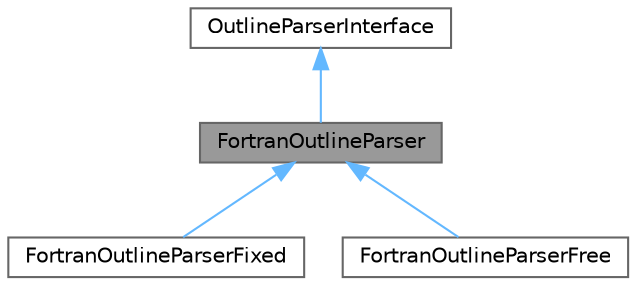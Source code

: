 digraph "FortranOutlineParser"
{
 // INTERACTIVE_SVG=YES
 // LATEX_PDF_SIZE
  bgcolor="transparent";
  edge [fontname=Helvetica,fontsize=10,labelfontname=Helvetica,labelfontsize=10];
  node [fontname=Helvetica,fontsize=10,shape=box,height=0.2,width=0.4];
  Node1 [id="Node000001",label="FortranOutlineParser",height=0.2,width=0.4,color="gray40", fillcolor="grey60", style="filled", fontcolor="black",tooltip="Fortran language parser using state-based lexical scanning."];
  Node2 -> Node1 [id="edge1_Node000001_Node000002",dir="back",color="steelblue1",style="solid",tooltip=" "];
  Node2 [id="Node000002",label="OutlineParserInterface",height=0.2,width=0.4,color="gray40", fillcolor="white", style="filled",URL="$d5/d79/class_outline_parser_interface.html",tooltip="Abstract interface for outline parsers."];
  Node1 -> Node3 [id="edge2_Node000001_Node000003",dir="back",color="steelblue1",style="solid",tooltip=" "];
  Node3 [id="Node000003",label="FortranOutlineParserFixed",height=0.2,width=0.4,color="gray40", fillcolor="white", style="filled",URL="$dd/db2/class_fortran_outline_parser_fixed.html",tooltip=" "];
  Node1 -> Node4 [id="edge3_Node000001_Node000004",dir="back",color="steelblue1",style="solid",tooltip=" "];
  Node4 [id="Node000004",label="FortranOutlineParserFree",height=0.2,width=0.4,color="gray40", fillcolor="white", style="filled",URL="$da/d39/class_fortran_outline_parser_free.html",tooltip=" "];
}
